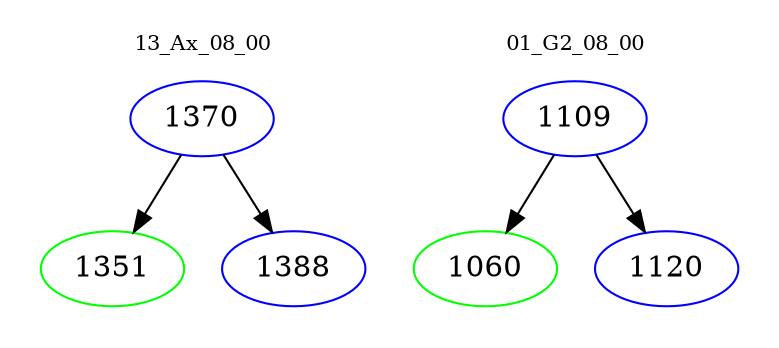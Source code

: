 digraph{
subgraph cluster_0 {
color = white
label = "13_Ax_08_00";
fontsize=10;
T0_1370 [label="1370", color="blue"]
T0_1370 -> T0_1351 [color="black"]
T0_1351 [label="1351", color="green"]
T0_1370 -> T0_1388 [color="black"]
T0_1388 [label="1388", color="blue"]
}
subgraph cluster_1 {
color = white
label = "01_G2_08_00";
fontsize=10;
T1_1109 [label="1109", color="blue"]
T1_1109 -> T1_1060 [color="black"]
T1_1060 [label="1060", color="green"]
T1_1109 -> T1_1120 [color="black"]
T1_1120 [label="1120", color="blue"]
}
}

